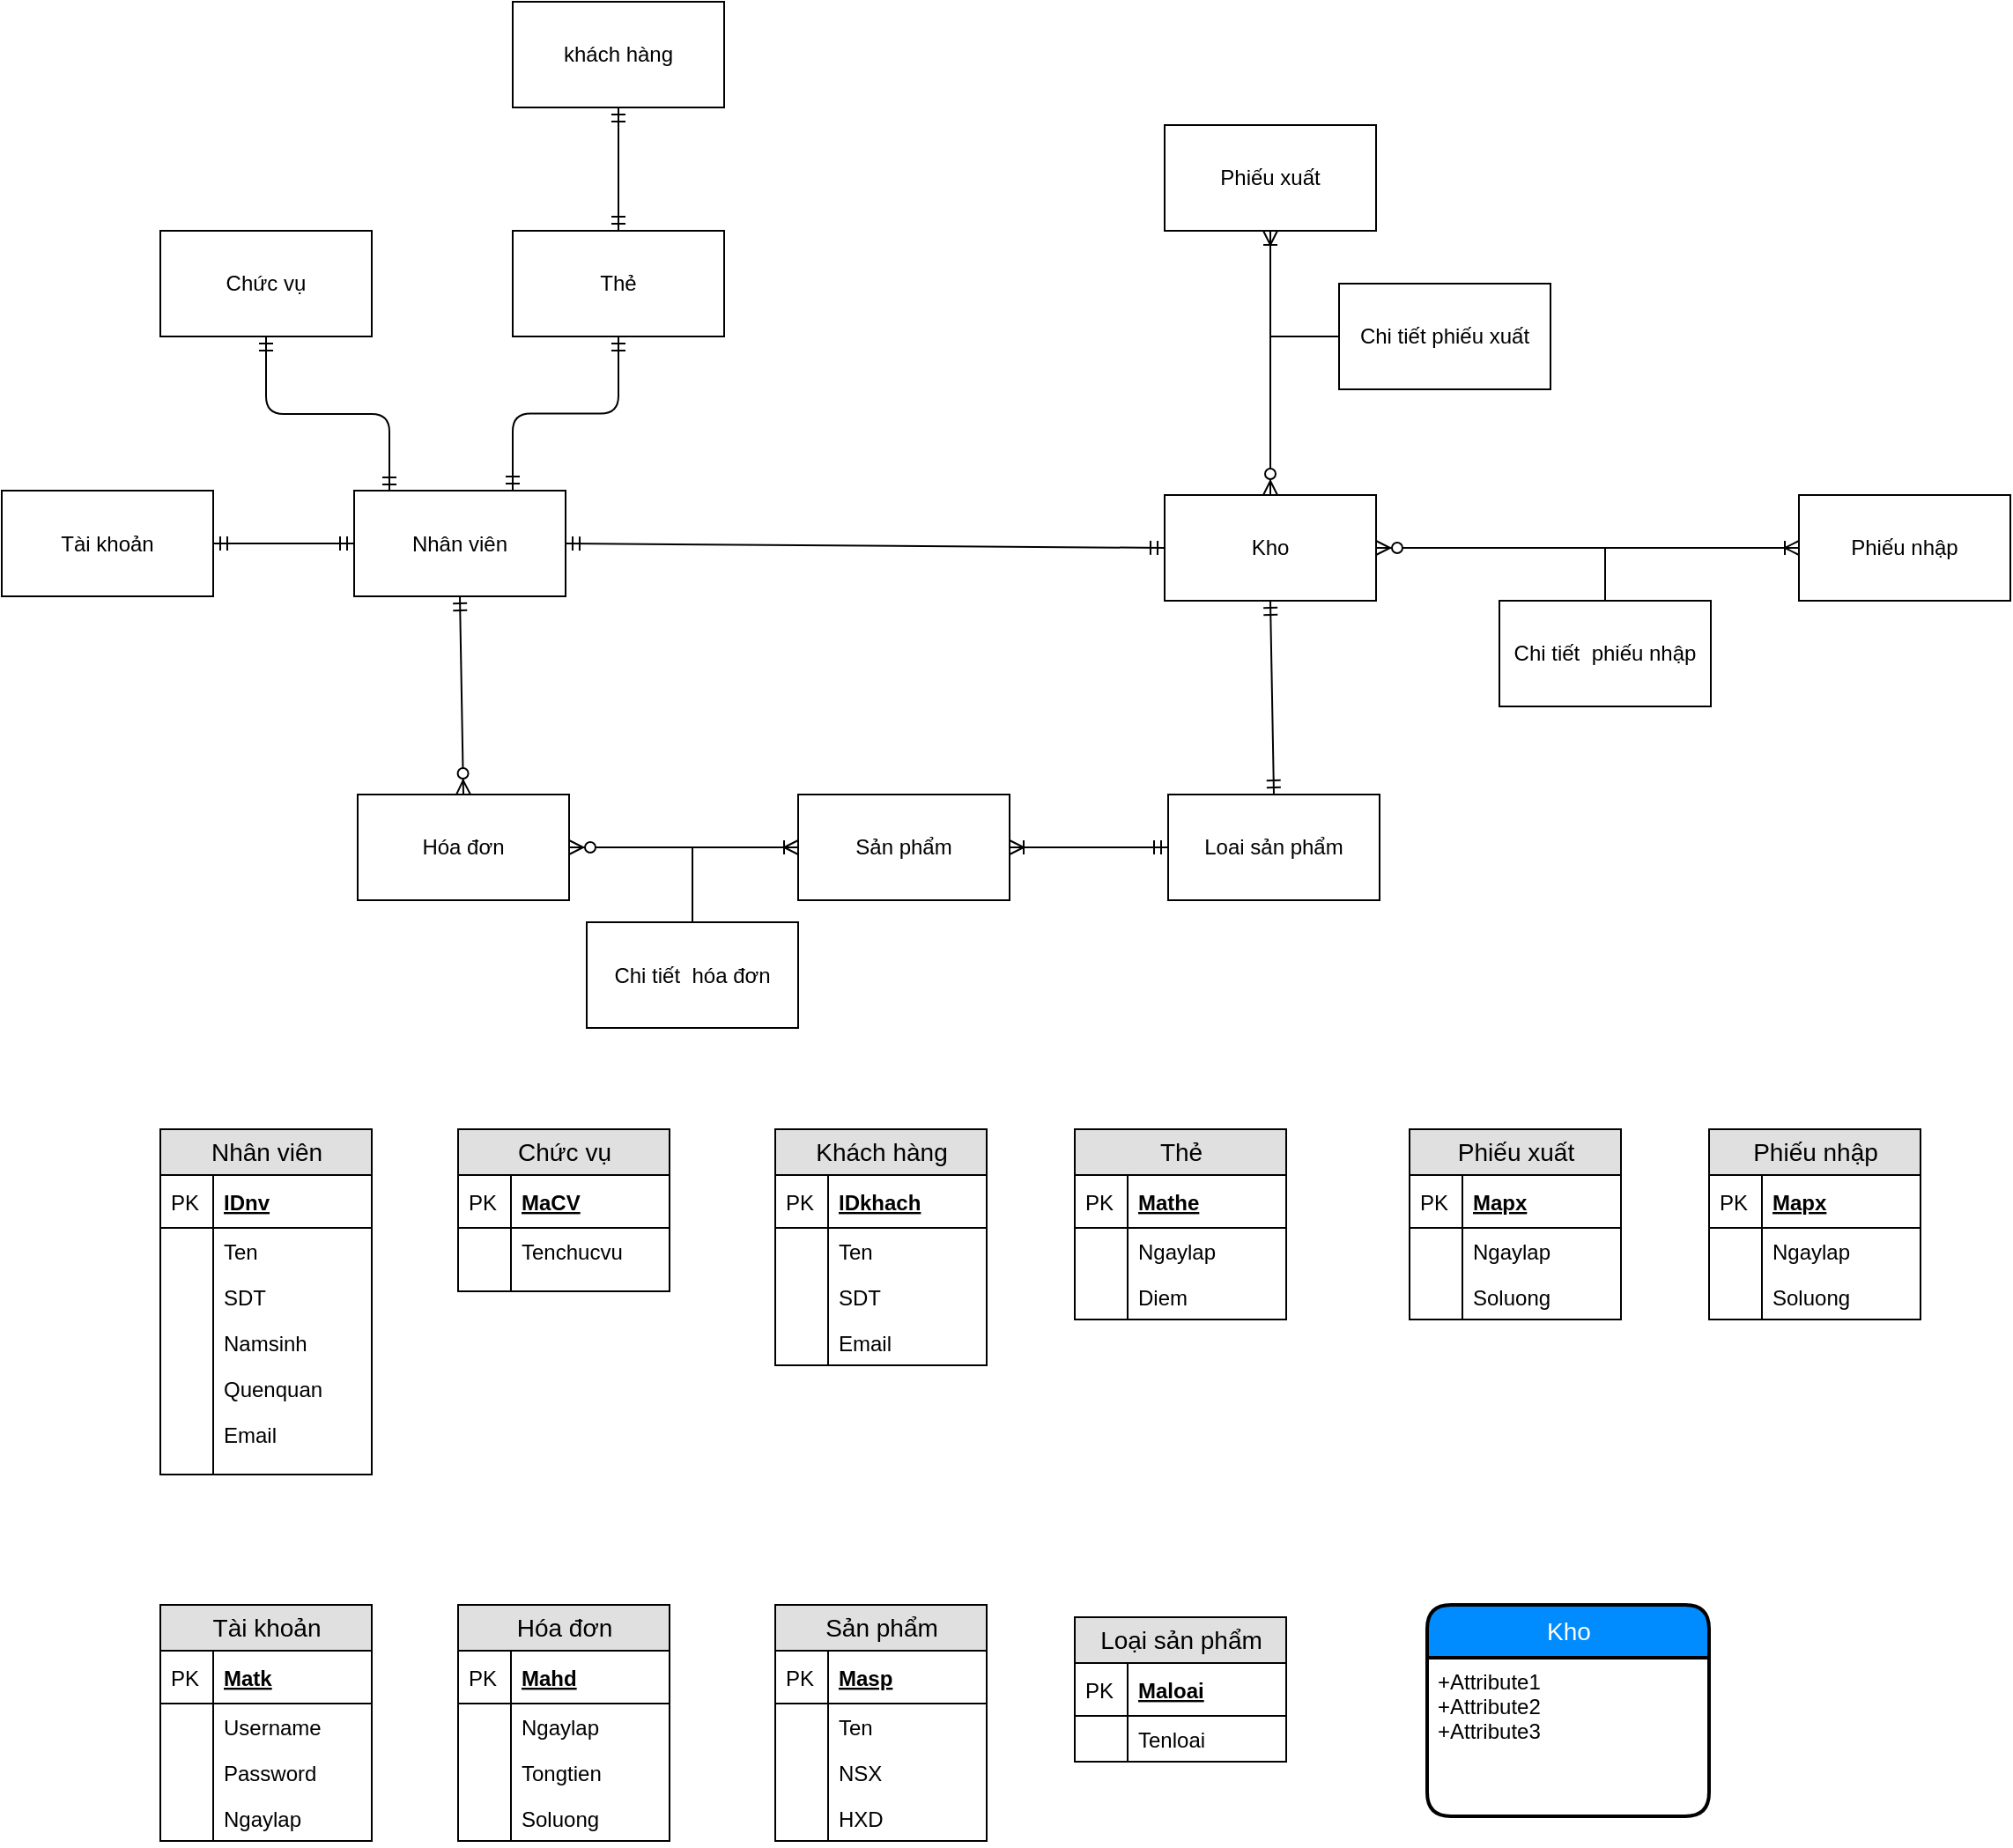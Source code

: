 <mxfile version="12.9.3" type="device"><diagram id="n_Ea4x1K_saRJL-g0tIS" name="Page-1"><mxGraphModel dx="2340" dy="730" grid="1" gridSize="10" guides="1" tooltips="1" connect="1" arrows="1" fold="1" page="1" pageScale="1" pageWidth="1100" pageHeight="850" math="0" shadow="0"><root><mxCell id="0"/><mxCell id="1" parent="0"/><mxCell id="bmuGs_dbeZ2X80TbfOGG-1" value="Nhân viên" style="rounded=0;whiteSpace=wrap;html=1;" vertex="1" parent="1"><mxGeometry x="-320" y="407.5" width="120" height="60" as="geometry"/></mxCell><mxCell id="bmuGs_dbeZ2X80TbfOGG-2" value="Tài khoản" style="rounded=0;whiteSpace=wrap;html=1;" vertex="1" parent="1"><mxGeometry x="-520" y="407.5" width="120" height="60" as="geometry"/></mxCell><mxCell id="bmuGs_dbeZ2X80TbfOGG-3" value="khách hàng" style="rounded=0;whiteSpace=wrap;html=1;" vertex="1" parent="1"><mxGeometry x="-230" y="130" width="120" height="60" as="geometry"/></mxCell><mxCell id="bmuGs_dbeZ2X80TbfOGG-4" value="Kho" style="rounded=0;whiteSpace=wrap;html=1;" vertex="1" parent="1"><mxGeometry x="140" y="410" width="120" height="60" as="geometry"/></mxCell><mxCell id="bmuGs_dbeZ2X80TbfOGG-5" value="Sản phẩm" style="rounded=0;whiteSpace=wrap;html=1;" vertex="1" parent="1"><mxGeometry x="-68" y="580" width="120" height="60" as="geometry"/></mxCell><mxCell id="bmuGs_dbeZ2X80TbfOGG-6" value="Thẻ" style="rounded=0;whiteSpace=wrap;html=1;" vertex="1" parent="1"><mxGeometry x="-230" y="260" width="120" height="60" as="geometry"/></mxCell><mxCell id="bmuGs_dbeZ2X80TbfOGG-10" value="Hóa đơn" style="rounded=0;whiteSpace=wrap;html=1;" vertex="1" parent="1"><mxGeometry x="-318" y="580" width="120" height="60" as="geometry"/></mxCell><mxCell id="bmuGs_dbeZ2X80TbfOGG-11" value="Phiếu xuất" style="rounded=0;whiteSpace=wrap;html=1;" vertex="1" parent="1"><mxGeometry x="140" y="200" width="120" height="60" as="geometry"/></mxCell><mxCell id="bmuGs_dbeZ2X80TbfOGG-12" value="Phiếu nhập" style="rounded=0;whiteSpace=wrap;html=1;" vertex="1" parent="1"><mxGeometry x="500" y="410" width="120" height="60" as="geometry"/></mxCell><mxCell id="bmuGs_dbeZ2X80TbfOGG-89" value="Chức vụ" style="rounded=0;whiteSpace=wrap;html=1;" vertex="1" parent="1"><mxGeometry x="-430" y="260" width="120" height="60" as="geometry"/></mxCell><mxCell id="bmuGs_dbeZ2X80TbfOGG-172" value="" style="fontSize=12;html=1;endArrow=ERmandOne;startArrow=ERmandOne;exitX=0.5;exitY=1;exitDx=0;exitDy=0;endFill=0;edgeStyle=elbowEdgeStyle;elbow=vertical;" edge="1" parent="1" source="bmuGs_dbeZ2X80TbfOGG-89"><mxGeometry width="100" height="100" relative="1" as="geometry"><mxPoint x="-50" y="617.5" as="sourcePoint"/><mxPoint x="-300" y="408" as="targetPoint"/></mxGeometry></mxCell><mxCell id="bmuGs_dbeZ2X80TbfOGG-173" value="" style="fontSize=12;html=1;endArrow=ERmandOne;startArrow=ERmandOne;endFill=0;exitX=1;exitY=0.5;exitDx=0;exitDy=0;" edge="1" parent="1" source="bmuGs_dbeZ2X80TbfOGG-2" target="bmuGs_dbeZ2X80TbfOGG-1"><mxGeometry width="100" height="100" relative="1" as="geometry"><mxPoint x="-260" y="542.5" as="sourcePoint"/><mxPoint x="-200" y="537.5" as="targetPoint"/></mxGeometry></mxCell><mxCell id="bmuGs_dbeZ2X80TbfOGG-174" value="" style="fontSize=12;html=1;endArrow=ERmandOne;startArrow=ERmandOne;exitX=0.5;exitY=1;exitDx=0;exitDy=0;entryX=0.5;entryY=0;entryDx=0;entryDy=0;endFill=0;" edge="1" parent="1" source="bmuGs_dbeZ2X80TbfOGG-3" target="bmuGs_dbeZ2X80TbfOGG-6"><mxGeometry width="100" height="100" relative="1" as="geometry"><mxPoint x="-88" y="150" as="sourcePoint"/><mxPoint x="-88" y="80" as="targetPoint"/></mxGeometry></mxCell><mxCell id="bmuGs_dbeZ2X80TbfOGG-175" value="Loai sản phẩm" style="rounded=0;whiteSpace=wrap;html=1;" vertex="1" parent="1"><mxGeometry x="142" y="580" width="120" height="60" as="geometry"/></mxCell><mxCell id="bmuGs_dbeZ2X80TbfOGG-185" value="" style="fontSize=12;html=1;endArrow=ERmandOne;startArrow=ERmandOne;exitX=0.5;exitY=1;exitDx=0;exitDy=0;endFill=0;entryX=0.5;entryY=0;entryDx=0;entryDy=0;" edge="1" parent="1" source="bmuGs_dbeZ2X80TbfOGG-4" target="bmuGs_dbeZ2X80TbfOGG-175"><mxGeometry width="100" height="100" relative="1" as="geometry"><mxPoint x="-220" y="480" as="sourcePoint"/><mxPoint x="300" y="590" as="targetPoint"/></mxGeometry></mxCell><mxCell id="bmuGs_dbeZ2X80TbfOGG-186" value="" style="fontSize=12;html=1;endArrow=ERmandOne;startArrow=ERoneToMany;entryX=0;entryY=0.5;entryDx=0;entryDy=0;endFill=0;startFill=0;exitX=1;exitY=0.5;exitDx=0;exitDy=0;" edge="1" parent="1" source="bmuGs_dbeZ2X80TbfOGG-5" target="bmuGs_dbeZ2X80TbfOGG-175"><mxGeometry width="100" height="100" relative="1" as="geometry"><mxPoint x="92" y="602.5" as="sourcePoint"/><mxPoint x="-188" y="392.5" as="targetPoint"/></mxGeometry></mxCell><mxCell id="bmuGs_dbeZ2X80TbfOGG-187" value="" style="fontSize=12;html=1;endArrow=ERzeroToMany;startArrow=ERoneToMany;exitX=0.5;exitY=1;exitDx=0;exitDy=0;endFill=1;entryX=0.5;entryY=0;entryDx=0;entryDy=0;startFill=0;" edge="1" parent="1" source="bmuGs_dbeZ2X80TbfOGG-11" target="bmuGs_dbeZ2X80TbfOGG-4"><mxGeometry width="100" height="100" relative="1" as="geometry"><mxPoint x="210" y="510" as="sourcePoint"/><mxPoint x="210" y="615" as="targetPoint"/></mxGeometry></mxCell><mxCell id="bmuGs_dbeZ2X80TbfOGG-188" value="" style="fontSize=12;html=1;endArrow=ERzeroToMany;startArrow=ERoneToMany;exitX=0;exitY=0.5;exitDx=0;exitDy=0;endFill=1;entryX=1;entryY=0.5;entryDx=0;entryDy=0;startFill=0;" edge="1" parent="1" source="bmuGs_dbeZ2X80TbfOGG-12" target="bmuGs_dbeZ2X80TbfOGG-4"><mxGeometry width="100" height="100" relative="1" as="geometry"><mxPoint x="210" y="350" as="sourcePoint"/><mxPoint x="210" y="450" as="targetPoint"/></mxGeometry></mxCell><mxCell id="bmuGs_dbeZ2X80TbfOGG-189" value="" style="fontSize=12;html=1;endArrow=ERzeroToMany;startArrow=ERoneToMany;exitX=0;exitY=0.5;exitDx=0;exitDy=0;entryX=1;entryY=0.5;entryDx=0;entryDy=0;endFill=1;startFill=0;" edge="1" parent="1" source="bmuGs_dbeZ2X80TbfOGG-5" target="bmuGs_dbeZ2X80TbfOGG-10"><mxGeometry width="100" height="100" relative="1" as="geometry"><mxPoint x="382" y="547.5" as="sourcePoint"/><mxPoint x="272" y="547.5" as="targetPoint"/></mxGeometry></mxCell><mxCell id="bmuGs_dbeZ2X80TbfOGG-190" value="Chi tiết&amp;nbsp; phiếu nhập" style="rounded=0;whiteSpace=wrap;html=1;" vertex="1" parent="1"><mxGeometry x="330" y="470" width="120" height="60" as="geometry"/></mxCell><mxCell id="bmuGs_dbeZ2X80TbfOGG-191" value="Chi tiết phiếu xuất" style="rounded=0;whiteSpace=wrap;html=1;" vertex="1" parent="1"><mxGeometry x="239" y="290" width="120" height="60" as="geometry"/></mxCell><mxCell id="bmuGs_dbeZ2X80TbfOGG-192" value="" style="endArrow=none;html=1;rounded=0;entryX=0;entryY=0.5;entryDx=0;entryDy=0;" edge="1" parent="1" target="bmuGs_dbeZ2X80TbfOGG-191"><mxGeometry relative="1" as="geometry"><mxPoint x="200" y="320" as="sourcePoint"/><mxPoint x="380" y="410" as="targetPoint"/></mxGeometry></mxCell><mxCell id="bmuGs_dbeZ2X80TbfOGG-193" value="" style="endArrow=none;html=1;rounded=0;exitX=0.5;exitY=0;exitDx=0;exitDy=0;" edge="1" parent="1" source="bmuGs_dbeZ2X80TbfOGG-190"><mxGeometry relative="1" as="geometry"><mxPoint x="210" y="330" as="sourcePoint"/><mxPoint x="390" y="440" as="targetPoint"/></mxGeometry></mxCell><mxCell id="bmuGs_dbeZ2X80TbfOGG-194" value="Chi tiết&amp;nbsp; hóa đơn" style="rounded=0;whiteSpace=wrap;html=1;" vertex="1" parent="1"><mxGeometry x="-188" y="652.5" width="120" height="60" as="geometry"/></mxCell><mxCell id="bmuGs_dbeZ2X80TbfOGG-196" value="" style="fontSize=12;html=1;endArrow=ERmandOne;startArrow=ERzeroToMany;exitX=0.5;exitY=0;exitDx=0;exitDy=0;entryX=0.5;entryY=1;entryDx=0;entryDy=0;endFill=0;startFill=1;" edge="1" parent="1" source="bmuGs_dbeZ2X80TbfOGG-10" target="bmuGs_dbeZ2X80TbfOGG-1"><mxGeometry width="100" height="100" relative="1" as="geometry"><mxPoint x="-50" y="802.5" as="sourcePoint"/><mxPoint x="-50" y="887.5" as="targetPoint"/></mxGeometry></mxCell><mxCell id="bmuGs_dbeZ2X80TbfOGG-197" value="" style="endArrow=none;html=1;rounded=0;entryX=0.5;entryY=0;entryDx=0;entryDy=0;" edge="1" parent="1" target="bmuGs_dbeZ2X80TbfOGG-194"><mxGeometry relative="1" as="geometry"><mxPoint x="-128" y="610" as="sourcePoint"/><mxPoint x="402" y="352.5" as="targetPoint"/></mxGeometry></mxCell><mxCell id="bmuGs_dbeZ2X80TbfOGG-199" value="" style="fontSize=12;html=1;endArrow=ERmandOne;startArrow=ERmandOne;exitX=0;exitY=0.5;exitDx=0;exitDy=0;entryX=1;entryY=0.5;entryDx=0;entryDy=0;endFill=0;" edge="1" parent="1" source="bmuGs_dbeZ2X80TbfOGG-4" target="bmuGs_dbeZ2X80TbfOGG-1"><mxGeometry width="100" height="100" relative="1" as="geometry"><mxPoint x="-250" y="332.5" as="sourcePoint"/><mxPoint x="-250" y="417.5" as="targetPoint"/></mxGeometry></mxCell><mxCell id="bmuGs_dbeZ2X80TbfOGG-201" value="" style="fontSize=12;html=1;endArrow=ERmandOne;startArrow=ERmandOne;exitX=0.5;exitY=1;exitDx=0;exitDy=0;entryX=0.75;entryY=0;entryDx=0;entryDy=0;endFill=0;edgeStyle=orthogonalEdgeStyle;" edge="1" parent="1" source="bmuGs_dbeZ2X80TbfOGG-6" target="bmuGs_dbeZ2X80TbfOGG-1"><mxGeometry width="100" height="100" relative="1" as="geometry"><mxPoint x="-90" y="180" as="sourcePoint"/><mxPoint x="-90" y="260" as="targetPoint"/></mxGeometry></mxCell><mxCell id="bmuGs_dbeZ2X80TbfOGG-18" value="Nhân viên" style="swimlane;fontStyle=0;childLayout=stackLayout;horizontal=1;startSize=26;fillColor=#e0e0e0;horizontalStack=0;resizeParent=1;resizeParentMax=0;resizeLast=0;collapsible=1;marginBottom=0;swimlaneFillColor=#ffffff;align=center;fontSize=14;labelBackgroundColor=none;html=1;" vertex="1" parent="1"><mxGeometry x="-430" y="770" width="120" height="196" as="geometry"/></mxCell><mxCell id="bmuGs_dbeZ2X80TbfOGG-19" value="IDnv" style="shape=partialRectangle;top=0;left=0;right=0;bottom=1;align=left;verticalAlign=middle;fillColor=none;spacingLeft=34;spacingRight=4;overflow=hidden;rotatable=0;points=[[0,0.5],[1,0.5]];portConstraint=eastwest;dropTarget=0;fontStyle=5;fontSize=12;" vertex="1" parent="bmuGs_dbeZ2X80TbfOGG-18"><mxGeometry y="26" width="120" height="30" as="geometry"/></mxCell><mxCell id="bmuGs_dbeZ2X80TbfOGG-20" value="PK" style="shape=partialRectangle;top=0;left=0;bottom=0;fillColor=none;align=left;verticalAlign=middle;spacingLeft=4;spacingRight=4;overflow=hidden;rotatable=0;points=[];portConstraint=eastwest;part=1;fontSize=12;" vertex="1" connectable="0" parent="bmuGs_dbeZ2X80TbfOGG-19"><mxGeometry width="30" height="30" as="geometry"/></mxCell><mxCell id="bmuGs_dbeZ2X80TbfOGG-21" value="Ten" style="shape=partialRectangle;top=0;left=0;right=0;bottom=0;align=left;verticalAlign=top;fillColor=none;spacingLeft=34;spacingRight=4;overflow=hidden;rotatable=0;points=[[0,0.5],[1,0.5]];portConstraint=eastwest;dropTarget=0;fontSize=12;" vertex="1" parent="bmuGs_dbeZ2X80TbfOGG-18"><mxGeometry y="56" width="120" height="26" as="geometry"/></mxCell><mxCell id="bmuGs_dbeZ2X80TbfOGG-22" value="" style="shape=partialRectangle;top=0;left=0;bottom=0;fillColor=none;align=left;verticalAlign=top;spacingLeft=4;spacingRight=4;overflow=hidden;rotatable=0;points=[];portConstraint=eastwest;part=1;fontSize=12;" vertex="1" connectable="0" parent="bmuGs_dbeZ2X80TbfOGG-21"><mxGeometry width="30" height="26" as="geometry"/></mxCell><mxCell id="bmuGs_dbeZ2X80TbfOGG-23" value="SDT" style="shape=partialRectangle;top=0;left=0;right=0;bottom=0;align=left;verticalAlign=top;fillColor=none;spacingLeft=34;spacingRight=4;overflow=hidden;rotatable=0;points=[[0,0.5],[1,0.5]];portConstraint=eastwest;dropTarget=0;fontSize=12;" vertex="1" parent="bmuGs_dbeZ2X80TbfOGG-18"><mxGeometry y="82" width="120" height="26" as="geometry"/></mxCell><mxCell id="bmuGs_dbeZ2X80TbfOGG-24" value="" style="shape=partialRectangle;top=0;left=0;bottom=0;fillColor=none;align=left;verticalAlign=top;spacingLeft=4;spacingRight=4;overflow=hidden;rotatable=0;points=[];portConstraint=eastwest;part=1;fontSize=12;" vertex="1" connectable="0" parent="bmuGs_dbeZ2X80TbfOGG-23"><mxGeometry width="30" height="26" as="geometry"/></mxCell><mxCell id="bmuGs_dbeZ2X80TbfOGG-31" value="Namsinh" style="shape=partialRectangle;top=0;left=0;right=0;bottom=0;align=left;verticalAlign=top;fillColor=none;spacingLeft=34;spacingRight=4;overflow=hidden;rotatable=0;points=[[0,0.5],[1,0.5]];portConstraint=eastwest;dropTarget=0;fontSize=12;" vertex="1" parent="bmuGs_dbeZ2X80TbfOGG-18"><mxGeometry y="108" width="120" height="26" as="geometry"/></mxCell><mxCell id="bmuGs_dbeZ2X80TbfOGG-32" value="" style="shape=partialRectangle;top=0;left=0;bottom=0;fillColor=none;align=left;verticalAlign=top;spacingLeft=4;spacingRight=4;overflow=hidden;rotatable=0;points=[];portConstraint=eastwest;part=1;fontSize=12;" vertex="1" connectable="0" parent="bmuGs_dbeZ2X80TbfOGG-31"><mxGeometry width="30" height="26" as="geometry"/></mxCell><mxCell id="bmuGs_dbeZ2X80TbfOGG-25" value="Quenquan" style="shape=partialRectangle;top=0;left=0;right=0;bottom=0;align=left;verticalAlign=top;fillColor=none;spacingLeft=34;spacingRight=4;overflow=hidden;rotatable=0;points=[[0,0.5],[1,0.5]];portConstraint=eastwest;dropTarget=0;fontSize=12;" vertex="1" parent="bmuGs_dbeZ2X80TbfOGG-18"><mxGeometry y="134" width="120" height="26" as="geometry"/></mxCell><mxCell id="bmuGs_dbeZ2X80TbfOGG-26" value="" style="shape=partialRectangle;top=0;left=0;bottom=0;fillColor=none;align=left;verticalAlign=top;spacingLeft=4;spacingRight=4;overflow=hidden;rotatable=0;points=[];portConstraint=eastwest;part=1;fontSize=12;" vertex="1" connectable="0" parent="bmuGs_dbeZ2X80TbfOGG-25"><mxGeometry width="30" height="26" as="geometry"/></mxCell><mxCell id="bmuGs_dbeZ2X80TbfOGG-29" value="Email" style="shape=partialRectangle;top=0;left=0;right=0;bottom=0;align=left;verticalAlign=top;fillColor=none;spacingLeft=34;spacingRight=4;overflow=hidden;rotatable=0;points=[[0,0.5],[1,0.5]];portConstraint=eastwest;dropTarget=0;fontSize=12;" vertex="1" parent="bmuGs_dbeZ2X80TbfOGG-18"><mxGeometry y="160" width="120" height="26" as="geometry"/></mxCell><mxCell id="bmuGs_dbeZ2X80TbfOGG-30" value="" style="shape=partialRectangle;top=0;left=0;bottom=0;fillColor=none;align=left;verticalAlign=top;spacingLeft=4;spacingRight=4;overflow=hidden;rotatable=0;points=[];portConstraint=eastwest;part=1;fontSize=12;" vertex="1" connectable="0" parent="bmuGs_dbeZ2X80TbfOGG-29"><mxGeometry width="30" height="26" as="geometry"/></mxCell><mxCell id="bmuGs_dbeZ2X80TbfOGG-27" value="" style="shape=partialRectangle;top=0;left=0;right=0;bottom=0;align=left;verticalAlign=top;fillColor=none;spacingLeft=34;spacingRight=4;overflow=hidden;rotatable=0;points=[[0,0.5],[1,0.5]];portConstraint=eastwest;dropTarget=0;fontSize=12;" vertex="1" parent="bmuGs_dbeZ2X80TbfOGG-18"><mxGeometry y="186" width="120" height="10" as="geometry"/></mxCell><mxCell id="bmuGs_dbeZ2X80TbfOGG-28" value="" style="shape=partialRectangle;top=0;left=0;bottom=0;fillColor=none;align=left;verticalAlign=top;spacingLeft=4;spacingRight=4;overflow=hidden;rotatable=0;points=[];portConstraint=eastwest;part=1;fontSize=12;" vertex="1" connectable="0" parent="bmuGs_dbeZ2X80TbfOGG-27"><mxGeometry width="30" height="10" as="geometry"/></mxCell><mxCell id="bmuGs_dbeZ2X80TbfOGG-74" value="Chức vụ" style="swimlane;fontStyle=0;childLayout=stackLayout;horizontal=1;startSize=26;fillColor=#e0e0e0;horizontalStack=0;resizeParent=1;resizeParentMax=0;resizeLast=0;collapsible=1;marginBottom=0;swimlaneFillColor=#ffffff;align=center;fontSize=14;labelBackgroundColor=none;html=1;" vertex="1" parent="1"><mxGeometry x="-261" y="770" width="120" height="92" as="geometry"/></mxCell><mxCell id="bmuGs_dbeZ2X80TbfOGG-75" value="MaCV" style="shape=partialRectangle;top=0;left=0;right=0;bottom=1;align=left;verticalAlign=middle;fillColor=none;spacingLeft=34;spacingRight=4;overflow=hidden;rotatable=0;points=[[0,0.5],[1,0.5]];portConstraint=eastwest;dropTarget=0;fontStyle=5;fontSize=12;" vertex="1" parent="bmuGs_dbeZ2X80TbfOGG-74"><mxGeometry y="26" width="120" height="30" as="geometry"/></mxCell><mxCell id="bmuGs_dbeZ2X80TbfOGG-76" value="PK" style="shape=partialRectangle;top=0;left=0;bottom=0;fillColor=none;align=left;verticalAlign=middle;spacingLeft=4;spacingRight=4;overflow=hidden;rotatable=0;points=[];portConstraint=eastwest;part=1;fontSize=12;" vertex="1" connectable="0" parent="bmuGs_dbeZ2X80TbfOGG-75"><mxGeometry width="30" height="30" as="geometry"/></mxCell><mxCell id="bmuGs_dbeZ2X80TbfOGG-77" value="Tenchucvu" style="shape=partialRectangle;top=0;left=0;right=0;bottom=0;align=left;verticalAlign=top;fillColor=none;spacingLeft=34;spacingRight=4;overflow=hidden;rotatable=0;points=[[0,0.5],[1,0.5]];portConstraint=eastwest;dropTarget=0;fontSize=12;" vertex="1" parent="bmuGs_dbeZ2X80TbfOGG-74"><mxGeometry y="56" width="120" height="26" as="geometry"/></mxCell><mxCell id="bmuGs_dbeZ2X80TbfOGG-78" value="" style="shape=partialRectangle;top=0;left=0;bottom=0;fillColor=none;align=left;verticalAlign=top;spacingLeft=4;spacingRight=4;overflow=hidden;rotatable=0;points=[];portConstraint=eastwest;part=1;fontSize=12;" vertex="1" connectable="0" parent="bmuGs_dbeZ2X80TbfOGG-77"><mxGeometry width="30" height="26" as="geometry"/></mxCell><mxCell id="bmuGs_dbeZ2X80TbfOGG-87" value="" style="shape=partialRectangle;top=0;left=0;right=0;bottom=0;align=left;verticalAlign=top;fillColor=none;spacingLeft=34;spacingRight=4;overflow=hidden;rotatable=0;points=[[0,0.5],[1,0.5]];portConstraint=eastwest;dropTarget=0;fontSize=12;" vertex="1" parent="bmuGs_dbeZ2X80TbfOGG-74"><mxGeometry y="82" width="120" height="10" as="geometry"/></mxCell><mxCell id="bmuGs_dbeZ2X80TbfOGG-88" value="" style="shape=partialRectangle;top=0;left=0;bottom=0;fillColor=none;align=left;verticalAlign=top;spacingLeft=4;spacingRight=4;overflow=hidden;rotatable=0;points=[];portConstraint=eastwest;part=1;fontSize=12;" vertex="1" connectable="0" parent="bmuGs_dbeZ2X80TbfOGG-87"><mxGeometry width="30" height="10" as="geometry"/></mxCell><mxCell id="bmuGs_dbeZ2X80TbfOGG-90" value="Khách hàng" style="swimlane;fontStyle=0;childLayout=stackLayout;horizontal=1;startSize=26;fillColor=#e0e0e0;horizontalStack=0;resizeParent=1;resizeParentMax=0;resizeLast=0;collapsible=1;marginBottom=0;swimlaneFillColor=#ffffff;align=center;fontSize=14;labelBackgroundColor=none;html=1;" vertex="1" parent="1"><mxGeometry x="-81" y="770" width="120" height="134" as="geometry"/></mxCell><mxCell id="bmuGs_dbeZ2X80TbfOGG-91" value="IDkhach" style="shape=partialRectangle;top=0;left=0;right=0;bottom=1;align=left;verticalAlign=middle;fillColor=none;spacingLeft=34;spacingRight=4;overflow=hidden;rotatable=0;points=[[0,0.5],[1,0.5]];portConstraint=eastwest;dropTarget=0;fontStyle=5;fontSize=12;" vertex="1" parent="bmuGs_dbeZ2X80TbfOGG-90"><mxGeometry y="26" width="120" height="30" as="geometry"/></mxCell><mxCell id="bmuGs_dbeZ2X80TbfOGG-92" value="PK" style="shape=partialRectangle;top=0;left=0;bottom=0;fillColor=none;align=left;verticalAlign=middle;spacingLeft=4;spacingRight=4;overflow=hidden;rotatable=0;points=[];portConstraint=eastwest;part=1;fontSize=12;" vertex="1" connectable="0" parent="bmuGs_dbeZ2X80TbfOGG-91"><mxGeometry width="30" height="30" as="geometry"/></mxCell><mxCell id="bmuGs_dbeZ2X80TbfOGG-93" value="Ten" style="shape=partialRectangle;top=0;left=0;right=0;bottom=0;align=left;verticalAlign=top;fillColor=none;spacingLeft=34;spacingRight=4;overflow=hidden;rotatable=0;points=[[0,0.5],[1,0.5]];portConstraint=eastwest;dropTarget=0;fontSize=12;" vertex="1" parent="bmuGs_dbeZ2X80TbfOGG-90"><mxGeometry y="56" width="120" height="26" as="geometry"/></mxCell><mxCell id="bmuGs_dbeZ2X80TbfOGG-94" value="" style="shape=partialRectangle;top=0;left=0;bottom=0;fillColor=none;align=left;verticalAlign=top;spacingLeft=4;spacingRight=4;overflow=hidden;rotatable=0;points=[];portConstraint=eastwest;part=1;fontSize=12;" vertex="1" connectable="0" parent="bmuGs_dbeZ2X80TbfOGG-93"><mxGeometry width="30" height="26" as="geometry"/></mxCell><mxCell id="bmuGs_dbeZ2X80TbfOGG-101" value="SDT" style="shape=partialRectangle;top=0;left=0;right=0;bottom=0;align=left;verticalAlign=top;fillColor=none;spacingLeft=34;spacingRight=4;overflow=hidden;rotatable=0;points=[[0,0.5],[1,0.5]];portConstraint=eastwest;dropTarget=0;fontSize=12;" vertex="1" parent="bmuGs_dbeZ2X80TbfOGG-90"><mxGeometry y="82" width="120" height="26" as="geometry"/></mxCell><mxCell id="bmuGs_dbeZ2X80TbfOGG-102" value="" style="shape=partialRectangle;top=0;left=0;bottom=0;fillColor=none;align=left;verticalAlign=top;spacingLeft=4;spacingRight=4;overflow=hidden;rotatable=0;points=[];portConstraint=eastwest;part=1;fontSize=12;" vertex="1" connectable="0" parent="bmuGs_dbeZ2X80TbfOGG-101"><mxGeometry width="30" height="26" as="geometry"/></mxCell><mxCell id="bmuGs_dbeZ2X80TbfOGG-97" value="Email" style="shape=partialRectangle;top=0;left=0;right=0;bottom=0;align=left;verticalAlign=top;fillColor=none;spacingLeft=34;spacingRight=4;overflow=hidden;rotatable=0;points=[[0,0.5],[1,0.5]];portConstraint=eastwest;dropTarget=0;fontSize=12;" vertex="1" parent="bmuGs_dbeZ2X80TbfOGG-90"><mxGeometry y="108" width="120" height="26" as="geometry"/></mxCell><mxCell id="bmuGs_dbeZ2X80TbfOGG-98" value="" style="shape=partialRectangle;top=0;left=0;bottom=0;fillColor=none;align=left;verticalAlign=top;spacingLeft=4;spacingRight=4;overflow=hidden;rotatable=0;points=[];portConstraint=eastwest;part=1;fontSize=12;" vertex="1" connectable="0" parent="bmuGs_dbeZ2X80TbfOGG-97"><mxGeometry width="30" height="26" as="geometry"/></mxCell><mxCell id="bmuGs_dbeZ2X80TbfOGG-104" value="Thẻ" style="swimlane;fontStyle=0;childLayout=stackLayout;horizontal=1;startSize=26;fillColor=#e0e0e0;horizontalStack=0;resizeParent=1;resizeParentMax=0;resizeLast=0;collapsible=1;marginBottom=0;swimlaneFillColor=#ffffff;align=center;fontSize=14;labelBackgroundColor=none;html=1;" vertex="1" parent="1"><mxGeometry x="89" y="770" width="120" height="108" as="geometry"/></mxCell><mxCell id="bmuGs_dbeZ2X80TbfOGG-105" value="Mathe" style="shape=partialRectangle;top=0;left=0;right=0;bottom=1;align=left;verticalAlign=middle;fillColor=none;spacingLeft=34;spacingRight=4;overflow=hidden;rotatable=0;points=[[0,0.5],[1,0.5]];portConstraint=eastwest;dropTarget=0;fontStyle=5;fontSize=12;" vertex="1" parent="bmuGs_dbeZ2X80TbfOGG-104"><mxGeometry y="26" width="120" height="30" as="geometry"/></mxCell><mxCell id="bmuGs_dbeZ2X80TbfOGG-106" value="PK" style="shape=partialRectangle;top=0;left=0;bottom=0;fillColor=none;align=left;verticalAlign=middle;spacingLeft=4;spacingRight=4;overflow=hidden;rotatable=0;points=[];portConstraint=eastwest;part=1;fontSize=12;" vertex="1" connectable="0" parent="bmuGs_dbeZ2X80TbfOGG-105"><mxGeometry width="30" height="30" as="geometry"/></mxCell><mxCell id="bmuGs_dbeZ2X80TbfOGG-107" value="Ngaylap" style="shape=partialRectangle;top=0;left=0;right=0;bottom=0;align=left;verticalAlign=top;fillColor=none;spacingLeft=34;spacingRight=4;overflow=hidden;rotatable=0;points=[[0,0.5],[1,0.5]];portConstraint=eastwest;dropTarget=0;fontSize=12;" vertex="1" parent="bmuGs_dbeZ2X80TbfOGG-104"><mxGeometry y="56" width="120" height="26" as="geometry"/></mxCell><mxCell id="bmuGs_dbeZ2X80TbfOGG-108" value="" style="shape=partialRectangle;top=0;left=0;bottom=0;fillColor=none;align=left;verticalAlign=top;spacingLeft=4;spacingRight=4;overflow=hidden;rotatable=0;points=[];portConstraint=eastwest;part=1;fontSize=12;" vertex="1" connectable="0" parent="bmuGs_dbeZ2X80TbfOGG-107"><mxGeometry width="30" height="26" as="geometry"/></mxCell><mxCell id="bmuGs_dbeZ2X80TbfOGG-111" value="Diem" style="shape=partialRectangle;top=0;left=0;right=0;bottom=0;align=left;verticalAlign=top;fillColor=none;spacingLeft=34;spacingRight=4;overflow=hidden;rotatable=0;points=[[0,0.5],[1,0.5]];portConstraint=eastwest;dropTarget=0;fontSize=12;" vertex="1" parent="bmuGs_dbeZ2X80TbfOGG-104"><mxGeometry y="82" width="120" height="26" as="geometry"/></mxCell><mxCell id="bmuGs_dbeZ2X80TbfOGG-112" value="" style="shape=partialRectangle;top=0;left=0;bottom=0;fillColor=none;align=left;verticalAlign=top;spacingLeft=4;spacingRight=4;overflow=hidden;rotatable=0;points=[];portConstraint=eastwest;part=1;fontSize=12;" vertex="1" connectable="0" parent="bmuGs_dbeZ2X80TbfOGG-111"><mxGeometry width="30" height="26" as="geometry"/></mxCell><mxCell id="bmuGs_dbeZ2X80TbfOGG-113" value="Tài khoản" style="swimlane;fontStyle=0;childLayout=stackLayout;horizontal=1;startSize=26;fillColor=#e0e0e0;horizontalStack=0;resizeParent=1;resizeParentMax=0;resizeLast=0;collapsible=1;marginBottom=0;swimlaneFillColor=#ffffff;align=center;fontSize=14;labelBackgroundColor=none;html=1;" vertex="1" parent="1"><mxGeometry x="-430" y="1040" width="120" height="134" as="geometry"/></mxCell><mxCell id="bmuGs_dbeZ2X80TbfOGG-114" value="Matk" style="shape=partialRectangle;top=0;left=0;right=0;bottom=1;align=left;verticalAlign=middle;fillColor=none;spacingLeft=34;spacingRight=4;overflow=hidden;rotatable=0;points=[[0,0.5],[1,0.5]];portConstraint=eastwest;dropTarget=0;fontStyle=5;fontSize=12;" vertex="1" parent="bmuGs_dbeZ2X80TbfOGG-113"><mxGeometry y="26" width="120" height="30" as="geometry"/></mxCell><mxCell id="bmuGs_dbeZ2X80TbfOGG-115" value="PK" style="shape=partialRectangle;top=0;left=0;bottom=0;fillColor=none;align=left;verticalAlign=middle;spacingLeft=4;spacingRight=4;overflow=hidden;rotatable=0;points=[];portConstraint=eastwest;part=1;fontSize=12;" vertex="1" connectable="0" parent="bmuGs_dbeZ2X80TbfOGG-114"><mxGeometry width="30" height="30" as="geometry"/></mxCell><mxCell id="bmuGs_dbeZ2X80TbfOGG-118" value="Username" style="shape=partialRectangle;top=0;left=0;right=0;bottom=0;align=left;verticalAlign=top;fillColor=none;spacingLeft=34;spacingRight=4;overflow=hidden;rotatable=0;points=[[0,0.5],[1,0.5]];portConstraint=eastwest;dropTarget=0;fontSize=12;" vertex="1" parent="bmuGs_dbeZ2X80TbfOGG-113"><mxGeometry y="56" width="120" height="26" as="geometry"/></mxCell><mxCell id="bmuGs_dbeZ2X80TbfOGG-119" value="" style="shape=partialRectangle;top=0;left=0;bottom=0;fillColor=none;align=left;verticalAlign=top;spacingLeft=4;spacingRight=4;overflow=hidden;rotatable=0;points=[];portConstraint=eastwest;part=1;fontSize=12;" vertex="1" connectable="0" parent="bmuGs_dbeZ2X80TbfOGG-118"><mxGeometry width="30" height="26" as="geometry"/></mxCell><mxCell id="bmuGs_dbeZ2X80TbfOGG-120" value="Password" style="shape=partialRectangle;top=0;left=0;right=0;bottom=0;align=left;verticalAlign=top;fillColor=none;spacingLeft=34;spacingRight=4;overflow=hidden;rotatable=0;points=[[0,0.5],[1,0.5]];portConstraint=eastwest;dropTarget=0;fontSize=12;" vertex="1" parent="bmuGs_dbeZ2X80TbfOGG-113"><mxGeometry y="82" width="120" height="26" as="geometry"/></mxCell><mxCell id="bmuGs_dbeZ2X80TbfOGG-121" value="" style="shape=partialRectangle;top=0;left=0;bottom=0;fillColor=none;align=left;verticalAlign=top;spacingLeft=4;spacingRight=4;overflow=hidden;rotatable=0;points=[];portConstraint=eastwest;part=1;fontSize=12;" vertex="1" connectable="0" parent="bmuGs_dbeZ2X80TbfOGG-120"><mxGeometry width="30" height="26" as="geometry"/></mxCell><mxCell id="bmuGs_dbeZ2X80TbfOGG-116" value="Ngaylap" style="shape=partialRectangle;top=0;left=0;right=0;bottom=0;align=left;verticalAlign=top;fillColor=none;spacingLeft=34;spacingRight=4;overflow=hidden;rotatable=0;points=[[0,0.5],[1,0.5]];portConstraint=eastwest;dropTarget=0;fontSize=12;" vertex="1" parent="bmuGs_dbeZ2X80TbfOGG-113"><mxGeometry y="108" width="120" height="26" as="geometry"/></mxCell><mxCell id="bmuGs_dbeZ2X80TbfOGG-117" value="" style="shape=partialRectangle;top=0;left=0;bottom=0;fillColor=none;align=left;verticalAlign=top;spacingLeft=4;spacingRight=4;overflow=hidden;rotatable=0;points=[];portConstraint=eastwest;part=1;fontSize=12;" vertex="1" connectable="0" parent="bmuGs_dbeZ2X80TbfOGG-116"><mxGeometry width="30" height="26" as="geometry"/></mxCell><mxCell id="bmuGs_dbeZ2X80TbfOGG-122" value="Hóa đơn" style="swimlane;fontStyle=0;childLayout=stackLayout;horizontal=1;startSize=26;fillColor=#e0e0e0;horizontalStack=0;resizeParent=1;resizeParentMax=0;resizeLast=0;collapsible=1;marginBottom=0;swimlaneFillColor=#ffffff;align=center;fontSize=14;labelBackgroundColor=none;html=1;" vertex="1" parent="1"><mxGeometry x="-261" y="1040" width="120" height="134" as="geometry"/></mxCell><mxCell id="bmuGs_dbeZ2X80TbfOGG-123" value="Mahd" style="shape=partialRectangle;top=0;left=0;right=0;bottom=1;align=left;verticalAlign=middle;fillColor=none;spacingLeft=34;spacingRight=4;overflow=hidden;rotatable=0;points=[[0,0.5],[1,0.5]];portConstraint=eastwest;dropTarget=0;fontStyle=5;fontSize=12;" vertex="1" parent="bmuGs_dbeZ2X80TbfOGG-122"><mxGeometry y="26" width="120" height="30" as="geometry"/></mxCell><mxCell id="bmuGs_dbeZ2X80TbfOGG-124" value="PK" style="shape=partialRectangle;top=0;left=0;bottom=0;fillColor=none;align=left;verticalAlign=middle;spacingLeft=4;spacingRight=4;overflow=hidden;rotatable=0;points=[];portConstraint=eastwest;part=1;fontSize=12;" vertex="1" connectable="0" parent="bmuGs_dbeZ2X80TbfOGG-123"><mxGeometry width="30" height="30" as="geometry"/></mxCell><mxCell id="bmuGs_dbeZ2X80TbfOGG-125" value="Ngaylap" style="shape=partialRectangle;top=0;left=0;right=0;bottom=0;align=left;verticalAlign=top;fillColor=none;spacingLeft=34;spacingRight=4;overflow=hidden;rotatable=0;points=[[0,0.5],[1,0.5]];portConstraint=eastwest;dropTarget=0;fontSize=12;" vertex="1" parent="bmuGs_dbeZ2X80TbfOGG-122"><mxGeometry y="56" width="120" height="26" as="geometry"/></mxCell><mxCell id="bmuGs_dbeZ2X80TbfOGG-126" value="" style="shape=partialRectangle;top=0;left=0;bottom=0;fillColor=none;align=left;verticalAlign=top;spacingLeft=4;spacingRight=4;overflow=hidden;rotatable=0;points=[];portConstraint=eastwest;part=1;fontSize=12;" vertex="1" connectable="0" parent="bmuGs_dbeZ2X80TbfOGG-125"><mxGeometry width="30" height="26" as="geometry"/></mxCell><mxCell id="bmuGs_dbeZ2X80TbfOGG-133" value="Tongtien" style="shape=partialRectangle;top=0;left=0;right=0;bottom=0;align=left;verticalAlign=top;fillColor=none;spacingLeft=34;spacingRight=4;overflow=hidden;rotatable=0;points=[[0,0.5],[1,0.5]];portConstraint=eastwest;dropTarget=0;fontSize=12;" vertex="1" parent="bmuGs_dbeZ2X80TbfOGG-122"><mxGeometry y="82" width="120" height="26" as="geometry"/></mxCell><mxCell id="bmuGs_dbeZ2X80TbfOGG-134" value="" style="shape=partialRectangle;top=0;left=0;bottom=0;fillColor=none;align=left;verticalAlign=top;spacingLeft=4;spacingRight=4;overflow=hidden;rotatable=0;points=[];portConstraint=eastwest;part=1;fontSize=12;" vertex="1" connectable="0" parent="bmuGs_dbeZ2X80TbfOGG-133"><mxGeometry width="30" height="26" as="geometry"/></mxCell><mxCell id="bmuGs_dbeZ2X80TbfOGG-136" value="Soluong" style="shape=partialRectangle;top=0;left=0;right=0;bottom=0;align=left;verticalAlign=top;fillColor=none;spacingLeft=34;spacingRight=4;overflow=hidden;rotatable=0;points=[[0,0.5],[1,0.5]];portConstraint=eastwest;dropTarget=0;fontSize=12;" vertex="1" parent="bmuGs_dbeZ2X80TbfOGG-122"><mxGeometry y="108" width="120" height="26" as="geometry"/></mxCell><mxCell id="bmuGs_dbeZ2X80TbfOGG-137" value="" style="shape=partialRectangle;top=0;left=0;bottom=0;fillColor=none;align=left;verticalAlign=top;spacingLeft=4;spacingRight=4;overflow=hidden;rotatable=0;points=[];portConstraint=eastwest;part=1;fontSize=12;" vertex="1" connectable="0" parent="bmuGs_dbeZ2X80TbfOGG-136"><mxGeometry width="30" height="26" as="geometry"/></mxCell><mxCell id="bmuGs_dbeZ2X80TbfOGG-138" value="Sản phẩm" style="swimlane;fontStyle=0;childLayout=stackLayout;horizontal=1;startSize=26;fillColor=#e0e0e0;horizontalStack=0;resizeParent=1;resizeParentMax=0;resizeLast=0;collapsible=1;marginBottom=0;swimlaneFillColor=#ffffff;align=center;fontSize=14;labelBackgroundColor=none;html=1;" vertex="1" parent="1"><mxGeometry x="-81" y="1040" width="120" height="134" as="geometry"/></mxCell><mxCell id="bmuGs_dbeZ2X80TbfOGG-139" value="Masp" style="shape=partialRectangle;top=0;left=0;right=0;bottom=1;align=left;verticalAlign=middle;fillColor=none;spacingLeft=34;spacingRight=4;overflow=hidden;rotatable=0;points=[[0,0.5],[1,0.5]];portConstraint=eastwest;dropTarget=0;fontStyle=5;fontSize=12;" vertex="1" parent="bmuGs_dbeZ2X80TbfOGG-138"><mxGeometry y="26" width="120" height="30" as="geometry"/></mxCell><mxCell id="bmuGs_dbeZ2X80TbfOGG-140" value="PK" style="shape=partialRectangle;top=0;left=0;bottom=0;fillColor=none;align=left;verticalAlign=middle;spacingLeft=4;spacingRight=4;overflow=hidden;rotatable=0;points=[];portConstraint=eastwest;part=1;fontSize=12;" vertex="1" connectable="0" parent="bmuGs_dbeZ2X80TbfOGG-139"><mxGeometry width="30" height="30" as="geometry"/></mxCell><mxCell id="bmuGs_dbeZ2X80TbfOGG-141" value="Ten" style="shape=partialRectangle;top=0;left=0;right=0;bottom=0;align=left;verticalAlign=top;fillColor=none;spacingLeft=34;spacingRight=4;overflow=hidden;rotatable=0;points=[[0,0.5],[1,0.5]];portConstraint=eastwest;dropTarget=0;fontSize=12;" vertex="1" parent="bmuGs_dbeZ2X80TbfOGG-138"><mxGeometry y="56" width="120" height="26" as="geometry"/></mxCell><mxCell id="bmuGs_dbeZ2X80TbfOGG-142" value="" style="shape=partialRectangle;top=0;left=0;bottom=0;fillColor=none;align=left;verticalAlign=top;spacingLeft=4;spacingRight=4;overflow=hidden;rotatable=0;points=[];portConstraint=eastwest;part=1;fontSize=12;" vertex="1" connectable="0" parent="bmuGs_dbeZ2X80TbfOGG-141"><mxGeometry width="30" height="26" as="geometry"/></mxCell><mxCell id="bmuGs_dbeZ2X80TbfOGG-143" value="NSX" style="shape=partialRectangle;top=0;left=0;right=0;bottom=0;align=left;verticalAlign=top;fillColor=none;spacingLeft=34;spacingRight=4;overflow=hidden;rotatable=0;points=[[0,0.5],[1,0.5]];portConstraint=eastwest;dropTarget=0;fontSize=12;" vertex="1" parent="bmuGs_dbeZ2X80TbfOGG-138"><mxGeometry y="82" width="120" height="26" as="geometry"/></mxCell><mxCell id="bmuGs_dbeZ2X80TbfOGG-144" value="" style="shape=partialRectangle;top=0;left=0;bottom=0;fillColor=none;align=left;verticalAlign=top;spacingLeft=4;spacingRight=4;overflow=hidden;rotatable=0;points=[];portConstraint=eastwest;part=1;fontSize=12;" vertex="1" connectable="0" parent="bmuGs_dbeZ2X80TbfOGG-143"><mxGeometry width="30" height="26" as="geometry"/></mxCell><mxCell id="bmuGs_dbeZ2X80TbfOGG-145" value="HXD" style="shape=partialRectangle;top=0;left=0;right=0;bottom=0;align=left;verticalAlign=top;fillColor=none;spacingLeft=34;spacingRight=4;overflow=hidden;rotatable=0;points=[[0,0.5],[1,0.5]];portConstraint=eastwest;dropTarget=0;fontSize=12;" vertex="1" parent="bmuGs_dbeZ2X80TbfOGG-138"><mxGeometry y="108" width="120" height="26" as="geometry"/></mxCell><mxCell id="bmuGs_dbeZ2X80TbfOGG-146" value="" style="shape=partialRectangle;top=0;left=0;bottom=0;fillColor=none;align=left;verticalAlign=top;spacingLeft=4;spacingRight=4;overflow=hidden;rotatable=0;points=[];portConstraint=eastwest;part=1;fontSize=12;" vertex="1" connectable="0" parent="bmuGs_dbeZ2X80TbfOGG-145"><mxGeometry width="30" height="26" as="geometry"/></mxCell><mxCell id="bmuGs_dbeZ2X80TbfOGG-158" value="Phiếu xuất" style="swimlane;fontStyle=0;childLayout=stackLayout;horizontal=1;startSize=26;fillColor=#e0e0e0;horizontalStack=0;resizeParent=1;resizeParentMax=0;resizeLast=0;collapsible=1;marginBottom=0;swimlaneFillColor=#ffffff;align=center;fontSize=14;labelBackgroundColor=none;html=1;" vertex="1" parent="1"><mxGeometry x="279" y="770" width="120" height="108" as="geometry"/></mxCell><mxCell id="bmuGs_dbeZ2X80TbfOGG-159" value="Mapx" style="shape=partialRectangle;top=0;left=0;right=0;bottom=1;align=left;verticalAlign=middle;fillColor=none;spacingLeft=34;spacingRight=4;overflow=hidden;rotatable=0;points=[[0,0.5],[1,0.5]];portConstraint=eastwest;dropTarget=0;fontStyle=5;fontSize=12;" vertex="1" parent="bmuGs_dbeZ2X80TbfOGG-158"><mxGeometry y="26" width="120" height="30" as="geometry"/></mxCell><mxCell id="bmuGs_dbeZ2X80TbfOGG-160" value="PK" style="shape=partialRectangle;top=0;left=0;bottom=0;fillColor=none;align=left;verticalAlign=middle;spacingLeft=4;spacingRight=4;overflow=hidden;rotatable=0;points=[];portConstraint=eastwest;part=1;fontSize=12;" vertex="1" connectable="0" parent="bmuGs_dbeZ2X80TbfOGG-159"><mxGeometry width="30" height="30" as="geometry"/></mxCell><mxCell id="bmuGs_dbeZ2X80TbfOGG-161" value="Ngaylap" style="shape=partialRectangle;top=0;left=0;right=0;bottom=0;align=left;verticalAlign=top;fillColor=none;spacingLeft=34;spacingRight=4;overflow=hidden;rotatable=0;points=[[0,0.5],[1,0.5]];portConstraint=eastwest;dropTarget=0;fontSize=12;" vertex="1" parent="bmuGs_dbeZ2X80TbfOGG-158"><mxGeometry y="56" width="120" height="26" as="geometry"/></mxCell><mxCell id="bmuGs_dbeZ2X80TbfOGG-162" value="" style="shape=partialRectangle;top=0;left=0;bottom=0;fillColor=none;align=left;verticalAlign=top;spacingLeft=4;spacingRight=4;overflow=hidden;rotatable=0;points=[];portConstraint=eastwest;part=1;fontSize=12;" vertex="1" connectable="0" parent="bmuGs_dbeZ2X80TbfOGG-161"><mxGeometry width="30" height="26" as="geometry"/></mxCell><mxCell id="bmuGs_dbeZ2X80TbfOGG-163" value="Soluong" style="shape=partialRectangle;top=0;left=0;right=0;bottom=0;align=left;verticalAlign=top;fillColor=none;spacingLeft=34;spacingRight=4;overflow=hidden;rotatable=0;points=[[0,0.5],[1,0.5]];portConstraint=eastwest;dropTarget=0;fontSize=12;" vertex="1" parent="bmuGs_dbeZ2X80TbfOGG-158"><mxGeometry y="82" width="120" height="26" as="geometry"/></mxCell><mxCell id="bmuGs_dbeZ2X80TbfOGG-164" value="" style="shape=partialRectangle;top=0;left=0;bottom=0;fillColor=none;align=left;verticalAlign=top;spacingLeft=4;spacingRight=4;overflow=hidden;rotatable=0;points=[];portConstraint=eastwest;part=1;fontSize=12;" vertex="1" connectable="0" parent="bmuGs_dbeZ2X80TbfOGG-163"><mxGeometry width="30" height="26" as="geometry"/></mxCell><mxCell id="bmuGs_dbeZ2X80TbfOGG-165" value="Phiếu nhập" style="swimlane;fontStyle=0;childLayout=stackLayout;horizontal=1;startSize=26;fillColor=#e0e0e0;horizontalStack=0;resizeParent=1;resizeParentMax=0;resizeLast=0;collapsible=1;marginBottom=0;swimlaneFillColor=#ffffff;align=center;fontSize=14;labelBackgroundColor=none;html=1;" vertex="1" parent="1"><mxGeometry x="449" y="770" width="120" height="108" as="geometry"/></mxCell><mxCell id="bmuGs_dbeZ2X80TbfOGG-166" value="Mapx" style="shape=partialRectangle;top=0;left=0;right=0;bottom=1;align=left;verticalAlign=middle;fillColor=none;spacingLeft=34;spacingRight=4;overflow=hidden;rotatable=0;points=[[0,0.5],[1,0.5]];portConstraint=eastwest;dropTarget=0;fontStyle=5;fontSize=12;" vertex="1" parent="bmuGs_dbeZ2X80TbfOGG-165"><mxGeometry y="26" width="120" height="30" as="geometry"/></mxCell><mxCell id="bmuGs_dbeZ2X80TbfOGG-167" value="PK" style="shape=partialRectangle;top=0;left=0;bottom=0;fillColor=none;align=left;verticalAlign=middle;spacingLeft=4;spacingRight=4;overflow=hidden;rotatable=0;points=[];portConstraint=eastwest;part=1;fontSize=12;" vertex="1" connectable="0" parent="bmuGs_dbeZ2X80TbfOGG-166"><mxGeometry width="30" height="30" as="geometry"/></mxCell><mxCell id="bmuGs_dbeZ2X80TbfOGG-168" value="Ngaylap" style="shape=partialRectangle;top=0;left=0;right=0;bottom=0;align=left;verticalAlign=top;fillColor=none;spacingLeft=34;spacingRight=4;overflow=hidden;rotatable=0;points=[[0,0.5],[1,0.5]];portConstraint=eastwest;dropTarget=0;fontSize=12;" vertex="1" parent="bmuGs_dbeZ2X80TbfOGG-165"><mxGeometry y="56" width="120" height="26" as="geometry"/></mxCell><mxCell id="bmuGs_dbeZ2X80TbfOGG-169" value="" style="shape=partialRectangle;top=0;left=0;bottom=0;fillColor=none;align=left;verticalAlign=top;spacingLeft=4;spacingRight=4;overflow=hidden;rotatable=0;points=[];portConstraint=eastwest;part=1;fontSize=12;" vertex="1" connectable="0" parent="bmuGs_dbeZ2X80TbfOGG-168"><mxGeometry width="30" height="26" as="geometry"/></mxCell><mxCell id="bmuGs_dbeZ2X80TbfOGG-170" value="Soluong" style="shape=partialRectangle;top=0;left=0;right=0;bottom=0;align=left;verticalAlign=top;fillColor=none;spacingLeft=34;spacingRight=4;overflow=hidden;rotatable=0;points=[[0,0.5],[1,0.5]];portConstraint=eastwest;dropTarget=0;fontSize=12;" vertex="1" parent="bmuGs_dbeZ2X80TbfOGG-165"><mxGeometry y="82" width="120" height="26" as="geometry"/></mxCell><mxCell id="bmuGs_dbeZ2X80TbfOGG-171" value="" style="shape=partialRectangle;top=0;left=0;bottom=0;fillColor=none;align=left;verticalAlign=top;spacingLeft=4;spacingRight=4;overflow=hidden;rotatable=0;points=[];portConstraint=eastwest;part=1;fontSize=12;" vertex="1" connectable="0" parent="bmuGs_dbeZ2X80TbfOGG-170"><mxGeometry width="30" height="26" as="geometry"/></mxCell><mxCell id="bmuGs_dbeZ2X80TbfOGG-176" value="Loại sản phẩm" style="swimlane;fontStyle=0;childLayout=stackLayout;horizontal=1;startSize=26;fillColor=#e0e0e0;horizontalStack=0;resizeParent=1;resizeParentMax=0;resizeLast=0;collapsible=1;marginBottom=0;swimlaneFillColor=#ffffff;align=center;fontSize=14;labelBackgroundColor=none;html=1;" vertex="1" parent="1"><mxGeometry x="89" y="1047" width="120" height="82" as="geometry"/></mxCell><mxCell id="bmuGs_dbeZ2X80TbfOGG-177" value="Maloai" style="shape=partialRectangle;top=0;left=0;right=0;bottom=1;align=left;verticalAlign=middle;fillColor=none;spacingLeft=34;spacingRight=4;overflow=hidden;rotatable=0;points=[[0,0.5],[1,0.5]];portConstraint=eastwest;dropTarget=0;fontStyle=5;fontSize=12;" vertex="1" parent="bmuGs_dbeZ2X80TbfOGG-176"><mxGeometry y="26" width="120" height="30" as="geometry"/></mxCell><mxCell id="bmuGs_dbeZ2X80TbfOGG-178" value="PK" style="shape=partialRectangle;top=0;left=0;bottom=0;fillColor=none;align=left;verticalAlign=middle;spacingLeft=4;spacingRight=4;overflow=hidden;rotatable=0;points=[];portConstraint=eastwest;part=1;fontSize=12;" vertex="1" connectable="0" parent="bmuGs_dbeZ2X80TbfOGG-177"><mxGeometry width="30" height="30" as="geometry"/></mxCell><mxCell id="bmuGs_dbeZ2X80TbfOGG-179" value="Tenloai" style="shape=partialRectangle;top=0;left=0;right=0;bottom=0;align=left;verticalAlign=top;fillColor=none;spacingLeft=34;spacingRight=4;overflow=hidden;rotatable=0;points=[[0,0.5],[1,0.5]];portConstraint=eastwest;dropTarget=0;fontSize=12;" vertex="1" parent="bmuGs_dbeZ2X80TbfOGG-176"><mxGeometry y="56" width="120" height="26" as="geometry"/></mxCell><mxCell id="bmuGs_dbeZ2X80TbfOGG-180" value="" style="shape=partialRectangle;top=0;left=0;bottom=0;fillColor=none;align=left;verticalAlign=top;spacingLeft=4;spacingRight=4;overflow=hidden;rotatable=0;points=[];portConstraint=eastwest;part=1;fontSize=12;" vertex="1" connectable="0" parent="bmuGs_dbeZ2X80TbfOGG-179"><mxGeometry width="30" height="26" as="geometry"/></mxCell><mxCell id="bmuGs_dbeZ2X80TbfOGG-156" value="Kho" style="swimlane;childLayout=stackLayout;horizontal=1;startSize=30;horizontalStack=0;fillColor=#008cff;fontColor=#FFFFFF;rounded=1;fontSize=14;fontStyle=0;strokeWidth=2;resizeParent=0;resizeLast=1;shadow=0;dashed=0;align=center;labelBackgroundColor=none;html=1;" vertex="1" parent="1"><mxGeometry x="289" y="1040" width="160" height="120" as="geometry"/></mxCell><mxCell id="bmuGs_dbeZ2X80TbfOGG-157" value="+Attribute1&#10;+Attribute2&#10;+Attribute3" style="align=left;strokeColor=none;fillColor=none;spacingLeft=4;fontSize=12;verticalAlign=top;resizable=0;rotatable=0;part=1;" vertex="1" parent="bmuGs_dbeZ2X80TbfOGG-156"><mxGeometry y="30" width="160" height="90" as="geometry"/></mxCell></root></mxGraphModel></diagram></mxfile>